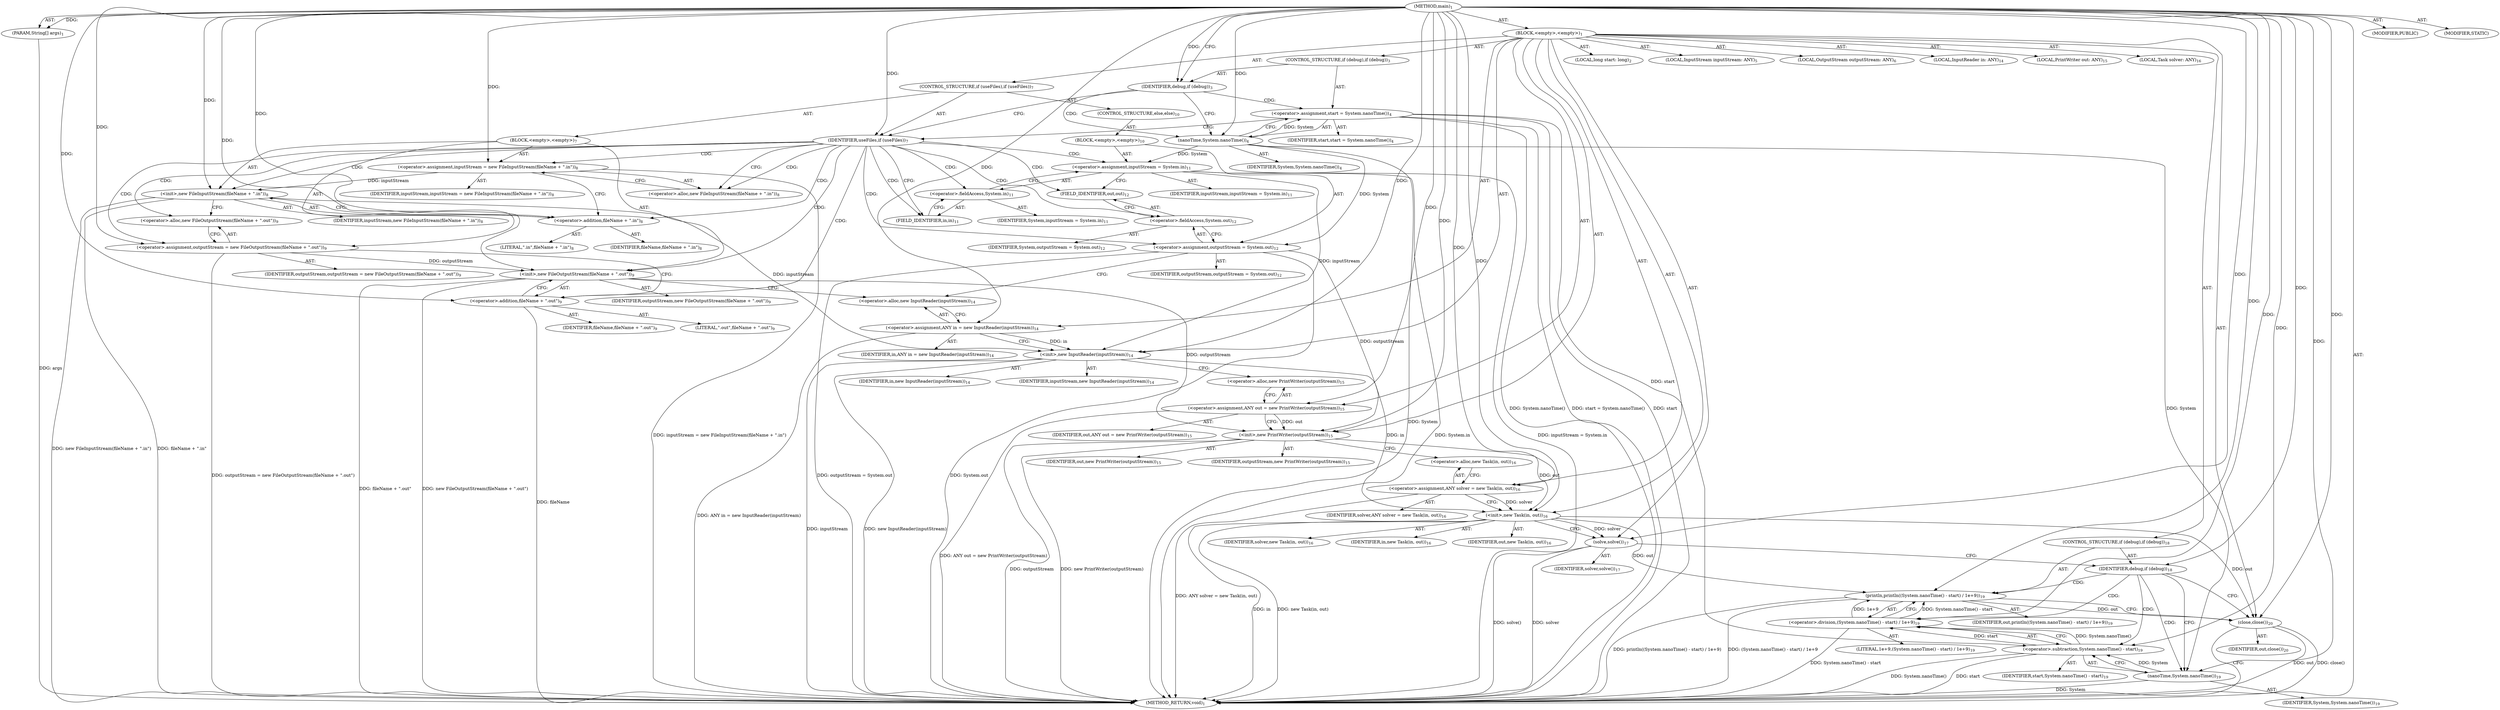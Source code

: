 digraph "main" {  
"27" [label = <(METHOD,main)<SUB>1</SUB>> ]
"28" [label = <(PARAM,String[] args)<SUB>1</SUB>> ]
"29" [label = <(BLOCK,&lt;empty&gt;,&lt;empty&gt;)<SUB>1</SUB>> ]
"30" [label = <(LOCAL,long start: long)<SUB>2</SUB>> ]
"31" [label = <(CONTROL_STRUCTURE,if (debug),if (debug))<SUB>3</SUB>> ]
"32" [label = <(IDENTIFIER,debug,if (debug))<SUB>3</SUB>> ]
"33" [label = <(&lt;operator&gt;.assignment,start = System.nanoTime())<SUB>4</SUB>> ]
"34" [label = <(IDENTIFIER,start,start = System.nanoTime())<SUB>4</SUB>> ]
"35" [label = <(nanoTime,System.nanoTime())<SUB>4</SUB>> ]
"36" [label = <(IDENTIFIER,System,System.nanoTime())<SUB>4</SUB>> ]
"4" [label = <(LOCAL,InputStream inputStream: ANY)<SUB>5</SUB>> ]
"6" [label = <(LOCAL,OutputStream outputStream: ANY)<SUB>6</SUB>> ]
"37" [label = <(CONTROL_STRUCTURE,if (useFiles),if (useFiles))<SUB>7</SUB>> ]
"38" [label = <(IDENTIFIER,useFiles,if (useFiles))<SUB>7</SUB>> ]
"39" [label = <(BLOCK,&lt;empty&gt;,&lt;empty&gt;)<SUB>7</SUB>> ]
"40" [label = <(&lt;operator&gt;.assignment,inputStream = new FileInputStream(fileName + &quot;.in&quot;))<SUB>8</SUB>> ]
"41" [label = <(IDENTIFIER,inputStream,inputStream = new FileInputStream(fileName + &quot;.in&quot;))<SUB>8</SUB>> ]
"42" [label = <(&lt;operator&gt;.alloc,new FileInputStream(fileName + &quot;.in&quot;))<SUB>8</SUB>> ]
"43" [label = <(&lt;init&gt;,new FileInputStream(fileName + &quot;.in&quot;))<SUB>8</SUB>> ]
"3" [label = <(IDENTIFIER,inputStream,new FileInputStream(fileName + &quot;.in&quot;))<SUB>8</SUB>> ]
"44" [label = <(&lt;operator&gt;.addition,fileName + &quot;.in&quot;)<SUB>8</SUB>> ]
"45" [label = <(IDENTIFIER,fileName,fileName + &quot;.in&quot;)<SUB>8</SUB>> ]
"46" [label = <(LITERAL,&quot;.in&quot;,fileName + &quot;.in&quot;)<SUB>8</SUB>> ]
"47" [label = <(&lt;operator&gt;.assignment,outputStream = new FileOutputStream(fileName + &quot;.out&quot;))<SUB>9</SUB>> ]
"48" [label = <(IDENTIFIER,outputStream,outputStream = new FileOutputStream(fileName + &quot;.out&quot;))<SUB>9</SUB>> ]
"49" [label = <(&lt;operator&gt;.alloc,new FileOutputStream(fileName + &quot;.out&quot;))<SUB>9</SUB>> ]
"50" [label = <(&lt;init&gt;,new FileOutputStream(fileName + &quot;.out&quot;))<SUB>9</SUB>> ]
"5" [label = <(IDENTIFIER,outputStream,new FileOutputStream(fileName + &quot;.out&quot;))<SUB>9</SUB>> ]
"51" [label = <(&lt;operator&gt;.addition,fileName + &quot;.out&quot;)<SUB>9</SUB>> ]
"52" [label = <(IDENTIFIER,fileName,fileName + &quot;.out&quot;)<SUB>9</SUB>> ]
"53" [label = <(LITERAL,&quot;.out&quot;,fileName + &quot;.out&quot;)<SUB>9</SUB>> ]
"54" [label = <(CONTROL_STRUCTURE,else,else)<SUB>10</SUB>> ]
"55" [label = <(BLOCK,&lt;empty&gt;,&lt;empty&gt;)<SUB>10</SUB>> ]
"56" [label = <(&lt;operator&gt;.assignment,inputStream = System.in)<SUB>11</SUB>> ]
"57" [label = <(IDENTIFIER,inputStream,inputStream = System.in)<SUB>11</SUB>> ]
"58" [label = <(&lt;operator&gt;.fieldAccess,System.in)<SUB>11</SUB>> ]
"59" [label = <(IDENTIFIER,System,inputStream = System.in)<SUB>11</SUB>> ]
"60" [label = <(FIELD_IDENTIFIER,in,in)<SUB>11</SUB>> ]
"61" [label = <(&lt;operator&gt;.assignment,outputStream = System.out)<SUB>12</SUB>> ]
"62" [label = <(IDENTIFIER,outputStream,outputStream = System.out)<SUB>12</SUB>> ]
"63" [label = <(&lt;operator&gt;.fieldAccess,System.out)<SUB>12</SUB>> ]
"64" [label = <(IDENTIFIER,System,outputStream = System.out)<SUB>12</SUB>> ]
"65" [label = <(FIELD_IDENTIFIER,out,out)<SUB>12</SUB>> ]
"8" [label = <(LOCAL,InputReader in: ANY)<SUB>14</SUB>> ]
"66" [label = <(&lt;operator&gt;.assignment,ANY in = new InputReader(inputStream))<SUB>14</SUB>> ]
"67" [label = <(IDENTIFIER,in,ANY in = new InputReader(inputStream))<SUB>14</SUB>> ]
"68" [label = <(&lt;operator&gt;.alloc,new InputReader(inputStream))<SUB>14</SUB>> ]
"69" [label = <(&lt;init&gt;,new InputReader(inputStream))<SUB>14</SUB>> ]
"7" [label = <(IDENTIFIER,in,new InputReader(inputStream))<SUB>14</SUB>> ]
"70" [label = <(IDENTIFIER,inputStream,new InputReader(inputStream))<SUB>14</SUB>> ]
"10" [label = <(LOCAL,PrintWriter out: ANY)<SUB>15</SUB>> ]
"71" [label = <(&lt;operator&gt;.assignment,ANY out = new PrintWriter(outputStream))<SUB>15</SUB>> ]
"72" [label = <(IDENTIFIER,out,ANY out = new PrintWriter(outputStream))<SUB>15</SUB>> ]
"73" [label = <(&lt;operator&gt;.alloc,new PrintWriter(outputStream))<SUB>15</SUB>> ]
"74" [label = <(&lt;init&gt;,new PrintWriter(outputStream))<SUB>15</SUB>> ]
"9" [label = <(IDENTIFIER,out,new PrintWriter(outputStream))<SUB>15</SUB>> ]
"75" [label = <(IDENTIFIER,outputStream,new PrintWriter(outputStream))<SUB>15</SUB>> ]
"12" [label = <(LOCAL,Task solver: ANY)<SUB>16</SUB>> ]
"76" [label = <(&lt;operator&gt;.assignment,ANY solver = new Task(in, out))<SUB>16</SUB>> ]
"77" [label = <(IDENTIFIER,solver,ANY solver = new Task(in, out))<SUB>16</SUB>> ]
"78" [label = <(&lt;operator&gt;.alloc,new Task(in, out))<SUB>16</SUB>> ]
"79" [label = <(&lt;init&gt;,new Task(in, out))<SUB>16</SUB>> ]
"11" [label = <(IDENTIFIER,solver,new Task(in, out))<SUB>16</SUB>> ]
"80" [label = <(IDENTIFIER,in,new Task(in, out))<SUB>16</SUB>> ]
"81" [label = <(IDENTIFIER,out,new Task(in, out))<SUB>16</SUB>> ]
"82" [label = <(solve,solve())<SUB>17</SUB>> ]
"83" [label = <(IDENTIFIER,solver,solve())<SUB>17</SUB>> ]
"84" [label = <(CONTROL_STRUCTURE,if (debug),if (debug))<SUB>18</SUB>> ]
"85" [label = <(IDENTIFIER,debug,if (debug))<SUB>18</SUB>> ]
"86" [label = <(println,println((System.nanoTime() - start) / 1e+9))<SUB>19</SUB>> ]
"87" [label = <(IDENTIFIER,out,println((System.nanoTime() - start) / 1e+9))<SUB>19</SUB>> ]
"88" [label = <(&lt;operator&gt;.division,(System.nanoTime() - start) / 1e+9)<SUB>19</SUB>> ]
"89" [label = <(&lt;operator&gt;.subtraction,System.nanoTime() - start)<SUB>19</SUB>> ]
"90" [label = <(nanoTime,System.nanoTime())<SUB>19</SUB>> ]
"91" [label = <(IDENTIFIER,System,System.nanoTime())<SUB>19</SUB>> ]
"92" [label = <(IDENTIFIER,start,System.nanoTime() - start)<SUB>19</SUB>> ]
"93" [label = <(LITERAL,1e+9,(System.nanoTime() - start) / 1e+9)<SUB>19</SUB>> ]
"94" [label = <(close,close())<SUB>20</SUB>> ]
"95" [label = <(IDENTIFIER,out,close())<SUB>20</SUB>> ]
"96" [label = <(MODIFIER,PUBLIC)> ]
"97" [label = <(MODIFIER,STATIC)> ]
"98" [label = <(METHOD_RETURN,void)<SUB>1</SUB>> ]
  "27" -> "28"  [ label = "AST: "] 
  "27" -> "29"  [ label = "AST: "] 
  "27" -> "96"  [ label = "AST: "] 
  "27" -> "97"  [ label = "AST: "] 
  "27" -> "98"  [ label = "AST: "] 
  "29" -> "30"  [ label = "AST: "] 
  "29" -> "31"  [ label = "AST: "] 
  "29" -> "4"  [ label = "AST: "] 
  "29" -> "6"  [ label = "AST: "] 
  "29" -> "37"  [ label = "AST: "] 
  "29" -> "8"  [ label = "AST: "] 
  "29" -> "66"  [ label = "AST: "] 
  "29" -> "69"  [ label = "AST: "] 
  "29" -> "10"  [ label = "AST: "] 
  "29" -> "71"  [ label = "AST: "] 
  "29" -> "74"  [ label = "AST: "] 
  "29" -> "12"  [ label = "AST: "] 
  "29" -> "76"  [ label = "AST: "] 
  "29" -> "79"  [ label = "AST: "] 
  "29" -> "82"  [ label = "AST: "] 
  "29" -> "84"  [ label = "AST: "] 
  "29" -> "94"  [ label = "AST: "] 
  "31" -> "32"  [ label = "AST: "] 
  "31" -> "33"  [ label = "AST: "] 
  "33" -> "34"  [ label = "AST: "] 
  "33" -> "35"  [ label = "AST: "] 
  "35" -> "36"  [ label = "AST: "] 
  "37" -> "38"  [ label = "AST: "] 
  "37" -> "39"  [ label = "AST: "] 
  "37" -> "54"  [ label = "AST: "] 
  "39" -> "40"  [ label = "AST: "] 
  "39" -> "43"  [ label = "AST: "] 
  "39" -> "47"  [ label = "AST: "] 
  "39" -> "50"  [ label = "AST: "] 
  "40" -> "41"  [ label = "AST: "] 
  "40" -> "42"  [ label = "AST: "] 
  "43" -> "3"  [ label = "AST: "] 
  "43" -> "44"  [ label = "AST: "] 
  "44" -> "45"  [ label = "AST: "] 
  "44" -> "46"  [ label = "AST: "] 
  "47" -> "48"  [ label = "AST: "] 
  "47" -> "49"  [ label = "AST: "] 
  "50" -> "5"  [ label = "AST: "] 
  "50" -> "51"  [ label = "AST: "] 
  "51" -> "52"  [ label = "AST: "] 
  "51" -> "53"  [ label = "AST: "] 
  "54" -> "55"  [ label = "AST: "] 
  "55" -> "56"  [ label = "AST: "] 
  "55" -> "61"  [ label = "AST: "] 
  "56" -> "57"  [ label = "AST: "] 
  "56" -> "58"  [ label = "AST: "] 
  "58" -> "59"  [ label = "AST: "] 
  "58" -> "60"  [ label = "AST: "] 
  "61" -> "62"  [ label = "AST: "] 
  "61" -> "63"  [ label = "AST: "] 
  "63" -> "64"  [ label = "AST: "] 
  "63" -> "65"  [ label = "AST: "] 
  "66" -> "67"  [ label = "AST: "] 
  "66" -> "68"  [ label = "AST: "] 
  "69" -> "7"  [ label = "AST: "] 
  "69" -> "70"  [ label = "AST: "] 
  "71" -> "72"  [ label = "AST: "] 
  "71" -> "73"  [ label = "AST: "] 
  "74" -> "9"  [ label = "AST: "] 
  "74" -> "75"  [ label = "AST: "] 
  "76" -> "77"  [ label = "AST: "] 
  "76" -> "78"  [ label = "AST: "] 
  "79" -> "11"  [ label = "AST: "] 
  "79" -> "80"  [ label = "AST: "] 
  "79" -> "81"  [ label = "AST: "] 
  "82" -> "83"  [ label = "AST: "] 
  "84" -> "85"  [ label = "AST: "] 
  "84" -> "86"  [ label = "AST: "] 
  "86" -> "87"  [ label = "AST: "] 
  "86" -> "88"  [ label = "AST: "] 
  "88" -> "89"  [ label = "AST: "] 
  "88" -> "93"  [ label = "AST: "] 
  "89" -> "90"  [ label = "AST: "] 
  "89" -> "92"  [ label = "AST: "] 
  "90" -> "91"  [ label = "AST: "] 
  "94" -> "95"  [ label = "AST: "] 
  "66" -> "69"  [ label = "CFG: "] 
  "69" -> "73"  [ label = "CFG: "] 
  "71" -> "74"  [ label = "CFG: "] 
  "74" -> "78"  [ label = "CFG: "] 
  "76" -> "79"  [ label = "CFG: "] 
  "79" -> "82"  [ label = "CFG: "] 
  "82" -> "85"  [ label = "CFG: "] 
  "94" -> "98"  [ label = "CFG: "] 
  "32" -> "38"  [ label = "CFG: "] 
  "32" -> "35"  [ label = "CFG: "] 
  "33" -> "38"  [ label = "CFG: "] 
  "38" -> "42"  [ label = "CFG: "] 
  "38" -> "60"  [ label = "CFG: "] 
  "68" -> "66"  [ label = "CFG: "] 
  "73" -> "71"  [ label = "CFG: "] 
  "78" -> "76"  [ label = "CFG: "] 
  "85" -> "90"  [ label = "CFG: "] 
  "85" -> "94"  [ label = "CFG: "] 
  "86" -> "94"  [ label = "CFG: "] 
  "35" -> "33"  [ label = "CFG: "] 
  "40" -> "44"  [ label = "CFG: "] 
  "43" -> "49"  [ label = "CFG: "] 
  "47" -> "51"  [ label = "CFG: "] 
  "50" -> "68"  [ label = "CFG: "] 
  "88" -> "86"  [ label = "CFG: "] 
  "42" -> "40"  [ label = "CFG: "] 
  "44" -> "43"  [ label = "CFG: "] 
  "49" -> "47"  [ label = "CFG: "] 
  "51" -> "50"  [ label = "CFG: "] 
  "56" -> "65"  [ label = "CFG: "] 
  "61" -> "68"  [ label = "CFG: "] 
  "89" -> "88"  [ label = "CFG: "] 
  "58" -> "56"  [ label = "CFG: "] 
  "63" -> "61"  [ label = "CFG: "] 
  "90" -> "89"  [ label = "CFG: "] 
  "60" -> "58"  [ label = "CFG: "] 
  "65" -> "63"  [ label = "CFG: "] 
  "27" -> "32"  [ label = "CFG: "] 
  "28" -> "98"  [ label = "DDG: args"] 
  "33" -> "98"  [ label = "DDG: start"] 
  "35" -> "98"  [ label = "DDG: System"] 
  "33" -> "98"  [ label = "DDG: System.nanoTime()"] 
  "33" -> "98"  [ label = "DDG: start = System.nanoTime()"] 
  "56" -> "98"  [ label = "DDG: System.in"] 
  "56" -> "98"  [ label = "DDG: inputStream = System.in"] 
  "61" -> "98"  [ label = "DDG: System.out"] 
  "61" -> "98"  [ label = "DDG: outputStream = System.out"] 
  "40" -> "98"  [ label = "DDG: inputStream = new FileInputStream(fileName + &quot;.in&quot;)"] 
  "43" -> "98"  [ label = "DDG: fileName + &quot;.in&quot;"] 
  "43" -> "98"  [ label = "DDG: new FileInputStream(fileName + &quot;.in&quot;)"] 
  "47" -> "98"  [ label = "DDG: outputStream = new FileOutputStream(fileName + &quot;.out&quot;)"] 
  "51" -> "98"  [ label = "DDG: fileName"] 
  "50" -> "98"  [ label = "DDG: fileName + &quot;.out&quot;"] 
  "50" -> "98"  [ label = "DDG: new FileOutputStream(fileName + &quot;.out&quot;)"] 
  "66" -> "98"  [ label = "DDG: ANY in = new InputReader(inputStream)"] 
  "69" -> "98"  [ label = "DDG: inputStream"] 
  "69" -> "98"  [ label = "DDG: new InputReader(inputStream)"] 
  "71" -> "98"  [ label = "DDG: ANY out = new PrintWriter(outputStream)"] 
  "74" -> "98"  [ label = "DDG: outputStream"] 
  "74" -> "98"  [ label = "DDG: new PrintWriter(outputStream)"] 
  "76" -> "98"  [ label = "DDG: ANY solver = new Task(in, out)"] 
  "79" -> "98"  [ label = "DDG: in"] 
  "79" -> "98"  [ label = "DDG: new Task(in, out)"] 
  "82" -> "98"  [ label = "DDG: solver"] 
  "82" -> "98"  [ label = "DDG: solve()"] 
  "90" -> "98"  [ label = "DDG: System"] 
  "89" -> "98"  [ label = "DDG: System.nanoTime()"] 
  "89" -> "98"  [ label = "DDG: start"] 
  "88" -> "98"  [ label = "DDG: System.nanoTime() - start"] 
  "86" -> "98"  [ label = "DDG: (System.nanoTime() - start) / 1e+9"] 
  "86" -> "98"  [ label = "DDG: println((System.nanoTime() - start) / 1e+9)"] 
  "94" -> "98"  [ label = "DDG: out"] 
  "94" -> "98"  [ label = "DDG: close()"] 
  "27" -> "28"  [ label = "DDG: "] 
  "27" -> "66"  [ label = "DDG: "] 
  "27" -> "71"  [ label = "DDG: "] 
  "27" -> "76"  [ label = "DDG: "] 
  "27" -> "32"  [ label = "DDG: "] 
  "35" -> "33"  [ label = "DDG: System"] 
  "27" -> "38"  [ label = "DDG: "] 
  "66" -> "69"  [ label = "DDG: in"] 
  "27" -> "69"  [ label = "DDG: "] 
  "56" -> "69"  [ label = "DDG: inputStream"] 
  "43" -> "69"  [ label = "DDG: inputStream"] 
  "71" -> "74"  [ label = "DDG: out"] 
  "27" -> "74"  [ label = "DDG: "] 
  "61" -> "74"  [ label = "DDG: outputStream"] 
  "50" -> "74"  [ label = "DDG: outputStream"] 
  "76" -> "79"  [ label = "DDG: solver"] 
  "27" -> "79"  [ label = "DDG: "] 
  "69" -> "79"  [ label = "DDG: in"] 
  "74" -> "79"  [ label = "DDG: out"] 
  "79" -> "82"  [ label = "DDG: solver"] 
  "27" -> "82"  [ label = "DDG: "] 
  "27" -> "85"  [ label = "DDG: "] 
  "79" -> "94"  [ label = "DDG: out"] 
  "86" -> "94"  [ label = "DDG: out"] 
  "27" -> "94"  [ label = "DDG: "] 
  "27" -> "40"  [ label = "DDG: "] 
  "27" -> "47"  [ label = "DDG: "] 
  "79" -> "86"  [ label = "DDG: out"] 
  "27" -> "86"  [ label = "DDG: "] 
  "88" -> "86"  [ label = "DDG: System.nanoTime() - start"] 
  "88" -> "86"  [ label = "DDG: 1e+9"] 
  "27" -> "35"  [ label = "DDG: "] 
  "40" -> "43"  [ label = "DDG: inputStream"] 
  "27" -> "43"  [ label = "DDG: "] 
  "47" -> "50"  [ label = "DDG: outputStream"] 
  "27" -> "50"  [ label = "DDG: "] 
  "35" -> "56"  [ label = "DDG: System"] 
  "35" -> "61"  [ label = "DDG: System"] 
  "89" -> "88"  [ label = "DDG: System.nanoTime()"] 
  "89" -> "88"  [ label = "DDG: start"] 
  "27" -> "88"  [ label = "DDG: "] 
  "27" -> "44"  [ label = "DDG: "] 
  "27" -> "51"  [ label = "DDG: "] 
  "90" -> "89"  [ label = "DDG: System"] 
  "33" -> "89"  [ label = "DDG: start"] 
  "27" -> "89"  [ label = "DDG: "] 
  "35" -> "90"  [ label = "DDG: System"] 
  "27" -> "90"  [ label = "DDG: "] 
  "32" -> "33"  [ label = "CDG: "] 
  "32" -> "35"  [ label = "CDG: "] 
  "38" -> "47"  [ label = "CDG: "] 
  "38" -> "58"  [ label = "CDG: "] 
  "38" -> "49"  [ label = "CDG: "] 
  "38" -> "60"  [ label = "CDG: "] 
  "38" -> "61"  [ label = "CDG: "] 
  "38" -> "42"  [ label = "CDG: "] 
  "38" -> "51"  [ label = "CDG: "] 
  "38" -> "56"  [ label = "CDG: "] 
  "38" -> "63"  [ label = "CDG: "] 
  "38" -> "40"  [ label = "CDG: "] 
  "38" -> "65"  [ label = "CDG: "] 
  "38" -> "50"  [ label = "CDG: "] 
  "38" -> "44"  [ label = "CDG: "] 
  "38" -> "43"  [ label = "CDG: "] 
  "85" -> "89"  [ label = "CDG: "] 
  "85" -> "88"  [ label = "CDG: "] 
  "85" -> "90"  [ label = "CDG: "] 
  "85" -> "86"  [ label = "CDG: "] 
}
